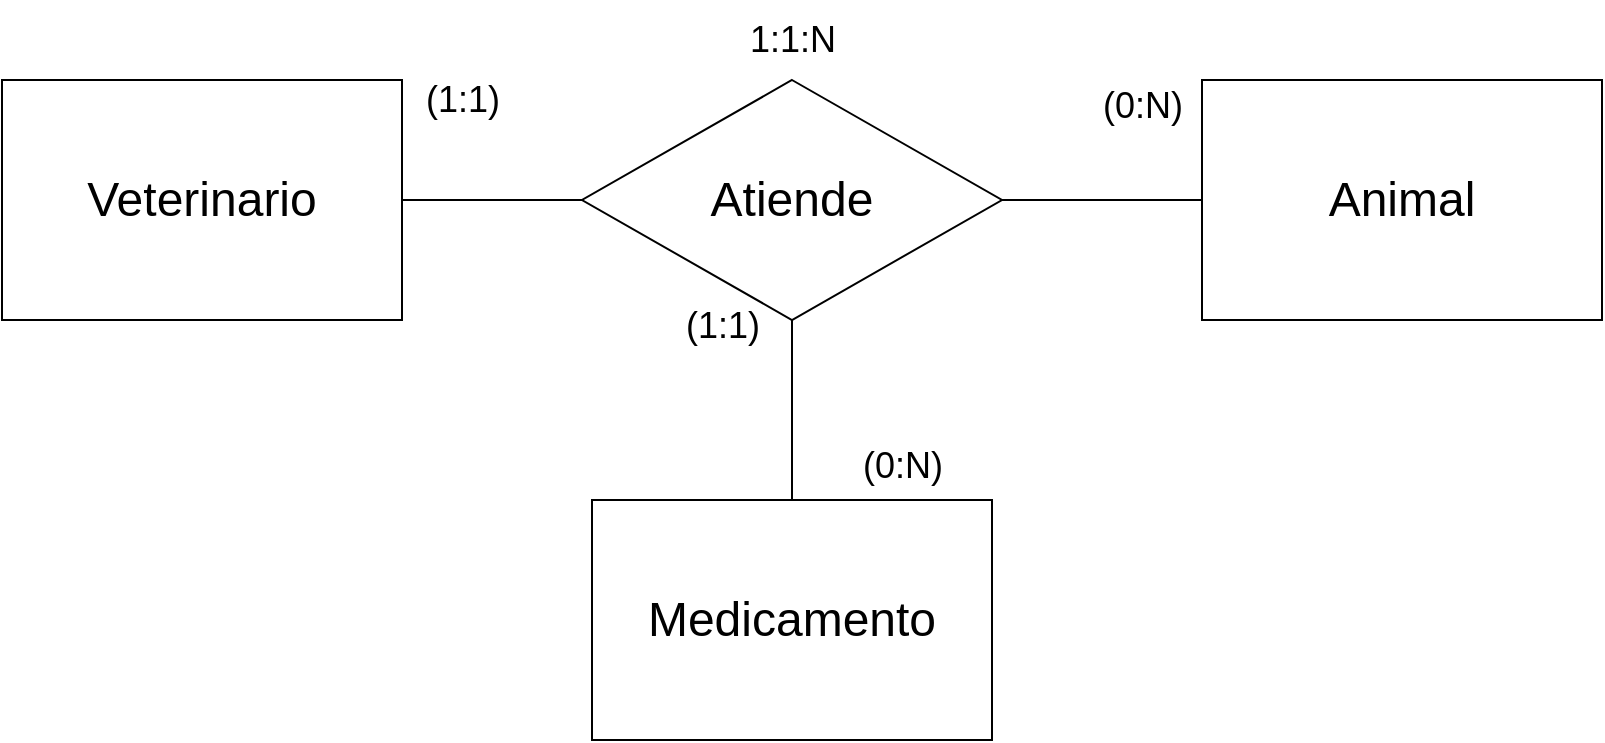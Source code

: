 <mxfile version="21.8.2" type="device">
  <diagram id="R2lEEEUBdFMjLlhIrx00" name="Page-1">
    <mxGraphModel dx="1018" dy="753" grid="1" gridSize="10" guides="1" tooltips="1" connect="1" arrows="1" fold="1" page="1" pageScale="1" pageWidth="850" pageHeight="1100" math="0" shadow="0" extFonts="Permanent Marker^https://fonts.googleapis.com/css?family=Permanent+Marker">
      <root>
        <mxCell id="0" />
        <mxCell id="1" parent="0" />
        <mxCell id="qkPU0WN3MBVB0kJu1MMR-1" value="&lt;span style=&quot;font-size: 24px;&quot;&gt;Veterinario&lt;/span&gt;" style="rounded=0;whiteSpace=wrap;html=1;" parent="1" vertex="1">
          <mxGeometry x="40" y="320" width="200" height="120" as="geometry" />
        </mxCell>
        <mxCell id="qkPU0WN3MBVB0kJu1MMR-3" value="&lt;font style=&quot;font-size: 24px;&quot;&gt;Atiende&lt;/font&gt;" style="rhombus;whiteSpace=wrap;html=1;" parent="1" vertex="1">
          <mxGeometry x="330" y="320" width="210" height="120" as="geometry" />
        </mxCell>
        <mxCell id="qkPU0WN3MBVB0kJu1MMR-6" value="" style="endArrow=none;html=1;rounded=0;exitX=1;exitY=0.5;exitDx=0;exitDy=0;entryX=0;entryY=0.5;entryDx=0;entryDy=0;" parent="1" source="qkPU0WN3MBVB0kJu1MMR-1" target="qkPU0WN3MBVB0kJu1MMR-3" edge="1">
          <mxGeometry width="50" height="50" relative="1" as="geometry">
            <mxPoint x="400" y="430" as="sourcePoint" />
            <mxPoint x="320" y="380" as="targetPoint" />
          </mxGeometry>
        </mxCell>
        <mxCell id="qkPU0WN3MBVB0kJu1MMR-11" value="&lt;font style=&quot;font-size: 18px;&quot;&gt;(1:1)&lt;/font&gt;" style="text;html=1;align=center;verticalAlign=middle;resizable=0;points=[];autosize=1;strokeColor=none;fillColor=none;" parent="1" vertex="1">
          <mxGeometry x="240" y="310" width="60" height="40" as="geometry" />
        </mxCell>
        <mxCell id="qkPU0WN3MBVB0kJu1MMR-14" value="&lt;font style=&quot;font-size: 18px;&quot;&gt;1:1:N&lt;/font&gt;" style="text;html=1;align=center;verticalAlign=middle;resizable=0;points=[];autosize=1;strokeColor=none;fillColor=none;" parent="1" vertex="1">
          <mxGeometry x="400" y="280" width="70" height="40" as="geometry" />
        </mxCell>
        <mxCell id="qkPU0WN3MBVB0kJu1MMR-24" value="" style="endArrow=none;html=1;rounded=0;entryX=1;entryY=0.5;entryDx=0;entryDy=0;" parent="1" target="qkPU0WN3MBVB0kJu1MMR-3" edge="1">
          <mxGeometry width="50" height="50" relative="1" as="geometry">
            <mxPoint x="640" y="380" as="sourcePoint" />
            <mxPoint x="530" y="440" as="targetPoint" />
          </mxGeometry>
        </mxCell>
        <mxCell id="qkPU0WN3MBVB0kJu1MMR-27" value="&lt;font style=&quot;font-size: 24px;&quot;&gt;Animal&lt;/font&gt;" style="rounded=0;whiteSpace=wrap;html=1;" parent="1" vertex="1">
          <mxGeometry x="640" y="320" width="200" height="120" as="geometry" />
        </mxCell>
        <mxCell id="qkPU0WN3MBVB0kJu1MMR-31" value="&lt;span style=&quot;font-size: 18px;&quot;&gt;(0:N)&lt;/span&gt;" style="text;html=1;align=center;verticalAlign=middle;resizable=0;points=[];autosize=1;strokeColor=none;fillColor=none;" parent="1" vertex="1">
          <mxGeometry x="580" y="313" width="60" height="40" as="geometry" />
        </mxCell>
        <mxCell id="iVhM5yEDJjAeYNvJwegK-1" value="" style="endArrow=none;html=1;rounded=0;exitX=0.5;exitY=0;exitDx=0;exitDy=0;entryX=0.5;entryY=1;entryDx=0;entryDy=0;" edge="1" parent="1" source="iVhM5yEDJjAeYNvJwegK-2" target="qkPU0WN3MBVB0kJu1MMR-3">
          <mxGeometry width="50" height="50" relative="1" as="geometry">
            <mxPoint x="390" y="490" as="sourcePoint" />
            <mxPoint x="430" y="460" as="targetPoint" />
          </mxGeometry>
        </mxCell>
        <mxCell id="iVhM5yEDJjAeYNvJwegK-2" value="&lt;span style=&quot;font-size: 24px;&quot;&gt;Medicamento&lt;/span&gt;" style="rounded=0;whiteSpace=wrap;html=1;" vertex="1" parent="1">
          <mxGeometry x="335" y="530" width="200" height="120" as="geometry" />
        </mxCell>
        <mxCell id="iVhM5yEDJjAeYNvJwegK-3" value="&lt;font style=&quot;font-size: 18px;&quot;&gt;(1:1)&lt;/font&gt;" style="text;html=1;align=center;verticalAlign=middle;resizable=0;points=[];autosize=1;strokeColor=none;fillColor=none;" vertex="1" parent="1">
          <mxGeometry x="370" y="423" width="60" height="40" as="geometry" />
        </mxCell>
        <mxCell id="iVhM5yEDJjAeYNvJwegK-4" value="&lt;font style=&quot;font-size: 18px;&quot;&gt;(0:N)&lt;/font&gt;" style="text;html=1;align=center;verticalAlign=middle;resizable=0;points=[];autosize=1;strokeColor=none;fillColor=none;" vertex="1" parent="1">
          <mxGeometry x="460" y="493" width="60" height="40" as="geometry" />
        </mxCell>
      </root>
    </mxGraphModel>
  </diagram>
</mxfile>
